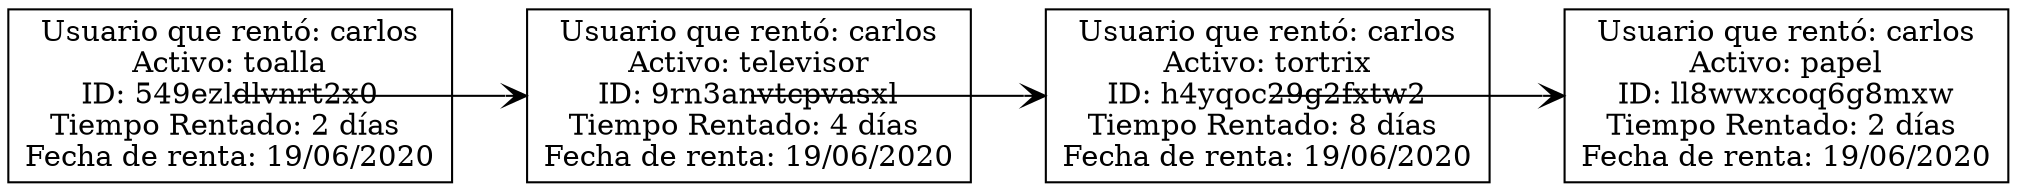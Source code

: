 digraph g{
rankdir=LR;
node [shape=record];
toalla[label = "Usuario que rentó: carlos\nActivo: toalla\nID: 549ezldlvnrt2x0\nTiempo Rentado: 2 días \nFecha de renta: 19/06/2020"];
toalla->televisor[arrowhead=vee, tailclip=false];
televisor[label = "Usuario que rentó: carlos\nActivo: televisor\nID: 9rn3anvtcpvasxl\nTiempo Rentado: 4 días \nFecha de renta: 19/06/2020"];
televisor->tortrix[arrowhead=vee, tailclip=false];
tortrix[label = "Usuario que rentó: carlos\nActivo: tortrix\nID: h4yqoc29g2fxtw2\nTiempo Rentado: 8 días \nFecha de renta: 19/06/2020"];
tortrix->papel[arrowhead=vee, tailclip=false];
papel[label = "Usuario que rentó: carlos\nActivo: papel\nID: ll8wwxcoq6g8mxw\nTiempo Rentado: 2 días \nFecha de renta: 19/06/2020"];
}
